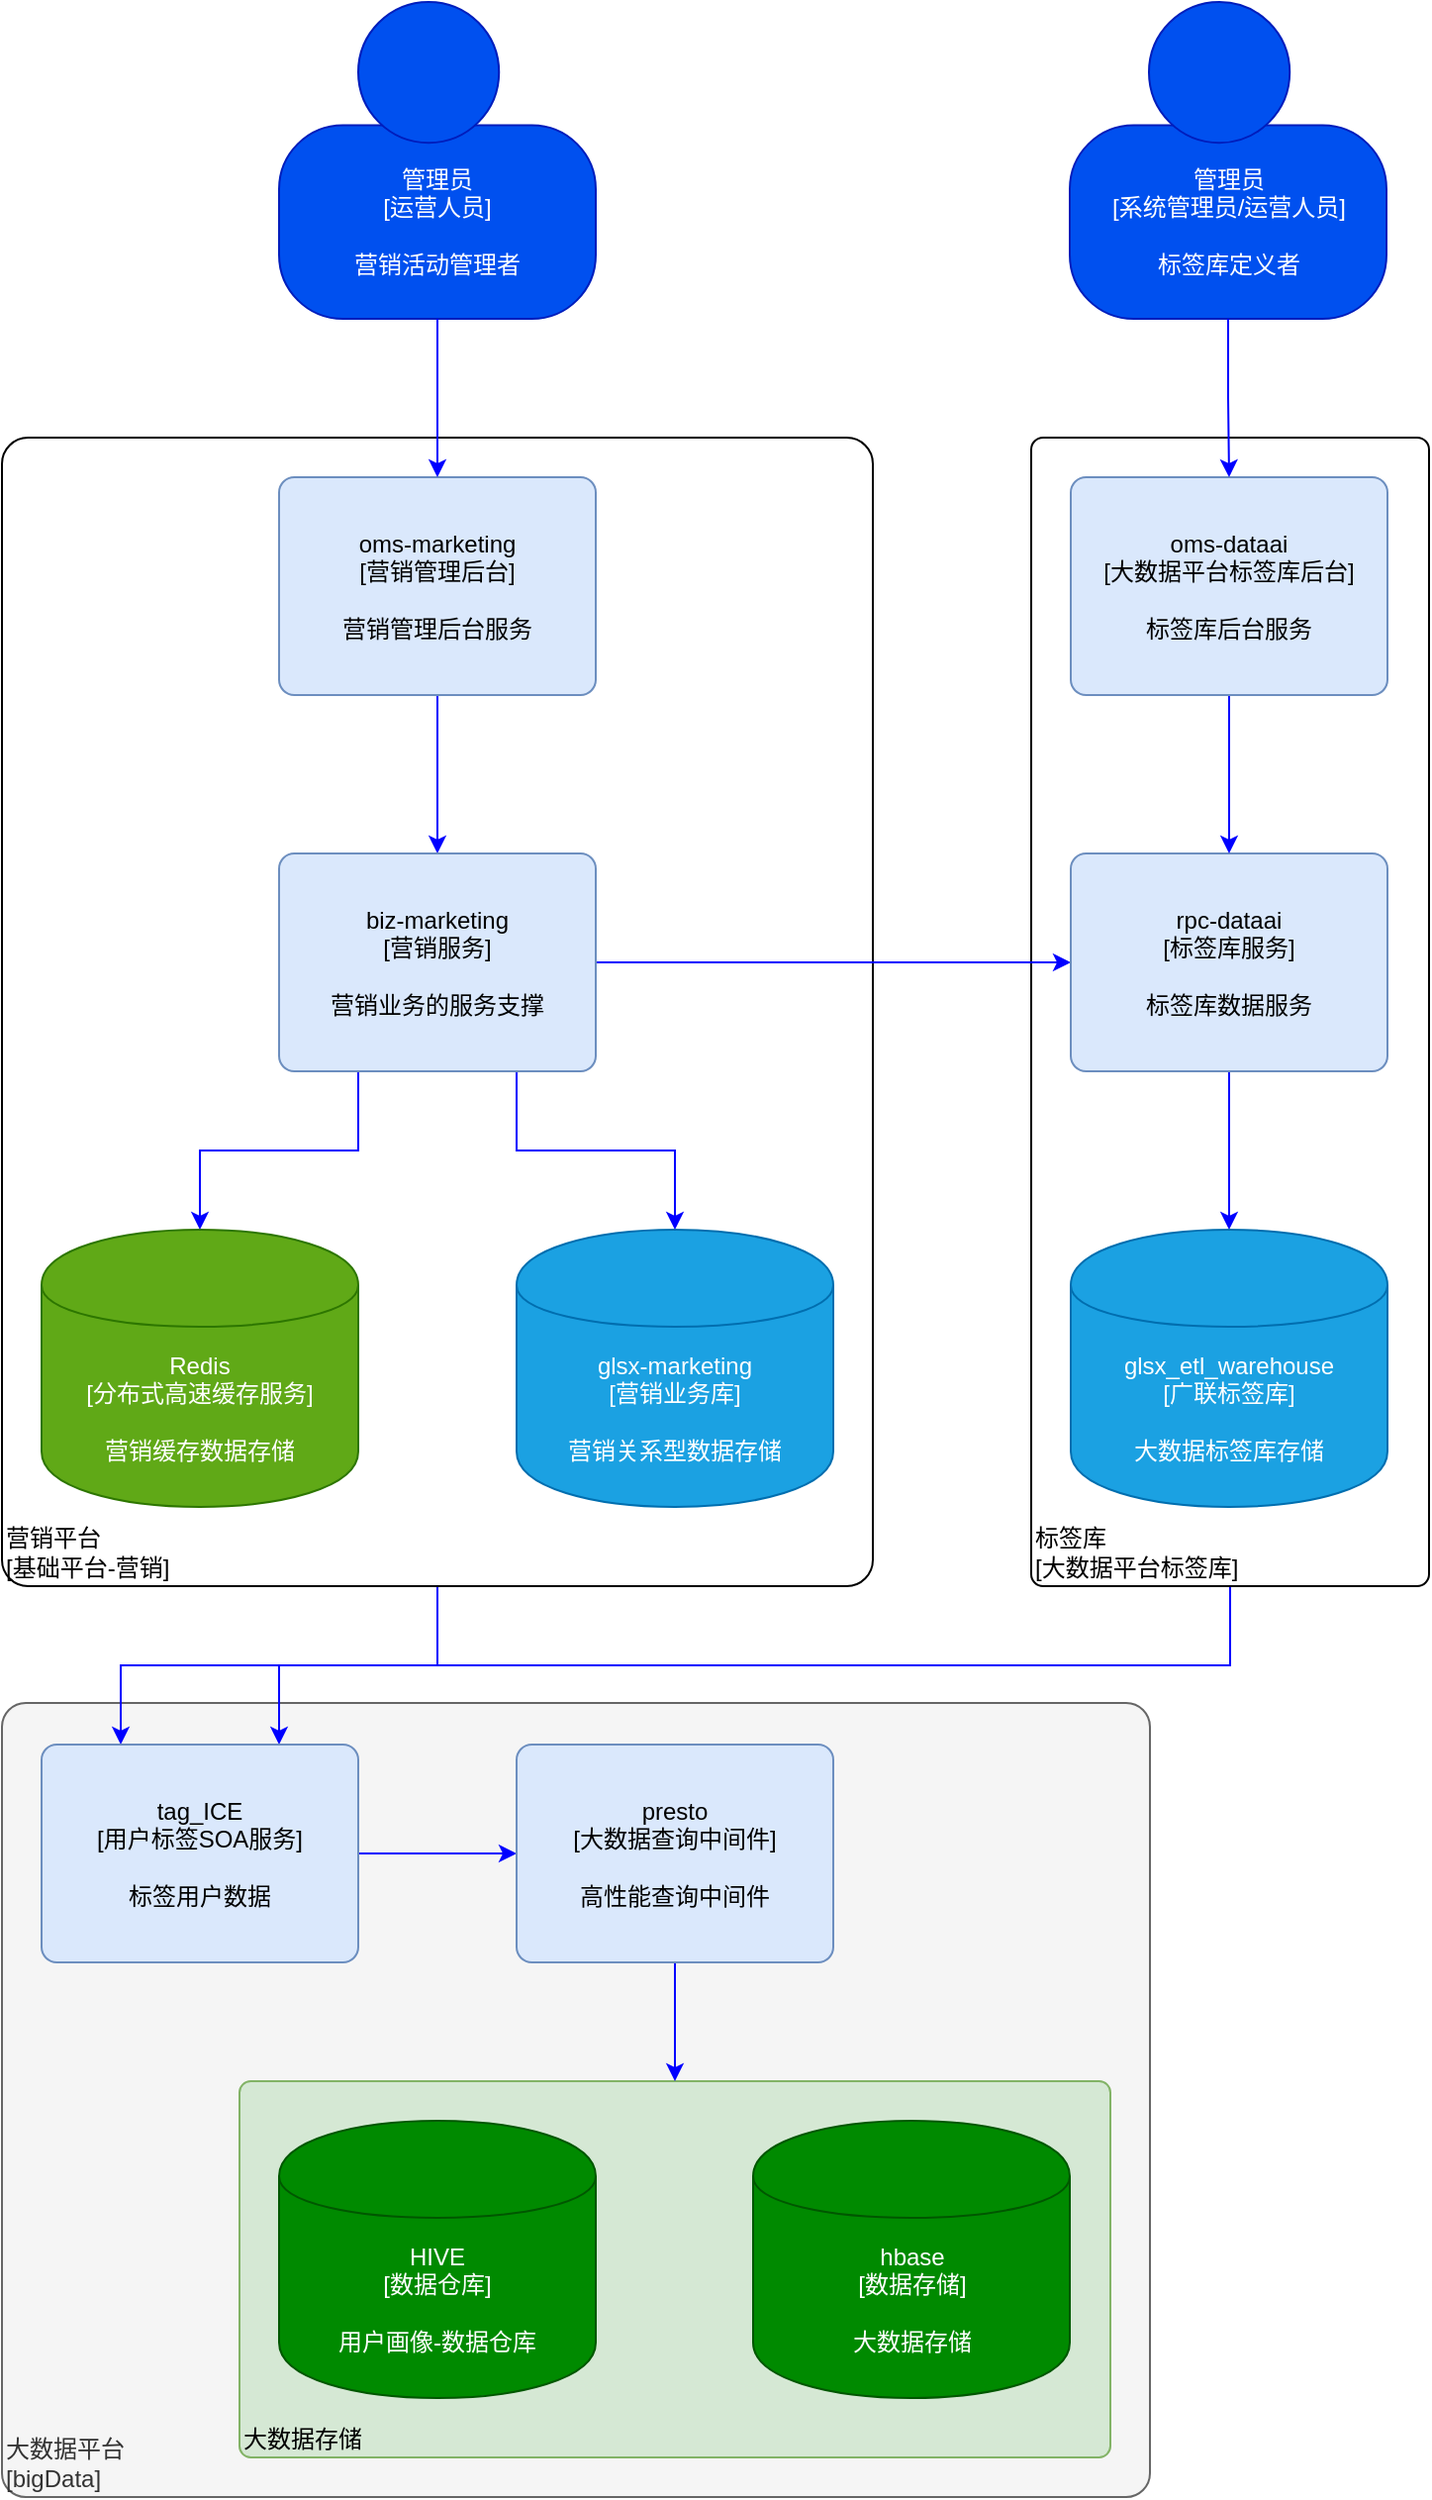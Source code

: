 <mxfile version="12.0.3" type="github" pages="1"><diagram id="3qspS8DfnNWblhDwacxP" name="Page-1"><mxGraphModel dx="942" dy="589" grid="1" gridSize="10" guides="1" tooltips="1" connect="1" arrows="1" fold="1" page="1" pageScale="1" pageWidth="827" pageHeight="1169" math="0" shadow="0"><root><mxCell id="0"/><mxCell id="1" parent="0"/><object label="&lt;div style=&quot;text-align: left&quot;&gt;大数据平台&lt;br&gt;&lt;/div&gt;&lt;div style=&quot;text-align: left&quot;&gt;[bigData]&lt;/div&gt;" placeholders="1" c4Name="hostname" c4Type="DeploymentNode" c4OperationSystem="operationSystem" c4ScalingFactor="scalingFactor" id="EZfFLO7cP2wQsslXUjJA-31"><mxCell style="rounded=1;whiteSpace=wrap;html=1;labelBackgroundColor=none;fillColor=#f5f5f5;fontColor=#333333;align=left;arcSize=3;strokeColor=#666666;verticalAlign=bottom;" vertex="1" parent="1"><mxGeometry x="20" y="939" width="580" height="401" as="geometry"/><C4DeploymentNode as="c4"/></mxCell></object><object label="&lt;div style=&quot;text-align: left&quot;&gt;大数据存储&lt;/div&gt;" placeholders="1" c4Name="name" c4Type="ExecutionEnvironment" c4Application="applicationAndVersion" id="EZfFLO7cP2wQsslXUjJA-30"><mxCell style="rounded=1;whiteSpace=wrap;html=1;labelBackgroundColor=none;fillColor=#d5e8d4;align=left;arcSize=3;strokeColor=#82b366;verticalAlign=bottom;" vertex="1" parent="1"><mxGeometry x="140" y="1130" width="440" height="190" as="geometry"/><C4ExecutionEnvironment as="c4"/></mxCell></object><mxCell id="EZfFLO7cP2wQsslXUjJA-35" style="edgeStyle=orthogonalEdgeStyle;rounded=0;orthogonalLoop=1;jettySize=auto;html=1;exitX=0.5;exitY=1;exitDx=0;exitDy=0;entryX=0.75;entryY=0;entryDx=0;entryDy=0;strokeColor=#0000FF;" edge="1" parent="1" source="EZfFLO7cP2wQsslXUjJA-20" target="EZfFLO7cP2wQsslXUjJA-25"><mxGeometry relative="1" as="geometry"/></mxCell><object label="&lt;div style=&quot;text-align: left&quot;&gt;标签库&lt;/div&gt;&lt;div style=&quot;text-align: left&quot;&gt;[大数据平台标签库]&lt;/div&gt;" placeholders="1" c4Name="name" c4Type="ExecutionEnvironment" c4Application="applicationAndVersion" id="EZfFLO7cP2wQsslXUjJA-20"><mxCell style="rounded=1;whiteSpace=wrap;html=1;labelBackgroundColor=none;fillColor=#ffffff;fontColor=#000000;align=left;arcSize=3;strokeColor=#000000;verticalAlign=bottom;" vertex="1" parent="1"><mxGeometry x="540" y="300" width="201" height="580" as="geometry"/><C4ExecutionEnvironment as="c4"/></mxCell></object><mxCell id="EZfFLO7cP2wQsslXUjJA-36" style="edgeStyle=orthogonalEdgeStyle;rounded=0;orthogonalLoop=1;jettySize=auto;html=1;exitX=0.5;exitY=1;exitDx=0;exitDy=0;entryX=0.25;entryY=0;entryDx=0;entryDy=0;strokeColor=#0000FF;" edge="1" parent="1" source="EZfFLO7cP2wQsslXUjJA-19" target="EZfFLO7cP2wQsslXUjJA-25"><mxGeometry relative="1" as="geometry"/></mxCell><object label="&lt;div style=&quot;text-align: left&quot;&gt;营销平台&lt;br&gt;&lt;/div&gt;&lt;div style=&quot;text-align: left&quot;&gt;[基础平台-营销]&lt;/div&gt;" placeholders="1" c4Name="name" c4Type="ExecutionEnvironment" c4Application="applicationAndVersion" id="EZfFLO7cP2wQsslXUjJA-19"><mxCell style="rounded=1;whiteSpace=wrap;html=1;labelBackgroundColor=none;fillColor=#ffffff;fontColor=#000000;align=left;arcSize=3;strokeColor=#000000;verticalAlign=bottom;" vertex="1" parent="1"><mxGeometry x="20" y="300" width="440" height="580" as="geometry"/><C4ExecutionEnvironment as="c4"/></mxCell></object><mxCell id="EZfFLO7cP2wQsslXUjJA-1" value="" style="group;rounded=0;labelBackgroundColor=none;fillColor=none;fontColor=#000000;align=center;html=1;" vertex="1" connectable="0" parent="1"><mxGeometry x="160" y="80" width="160" height="160" as="geometry"/><C4Person as="c4"/></mxCell><object label="&lt;div&gt;管理员&lt;/div&gt;&lt;div&gt;[运营人员]&lt;/div&gt;&lt;div&gt;&lt;br&gt;&lt;/div&gt;&lt;div&gt;营销活动管理者&lt;br&gt;&lt;/div&gt;" placeholders="1" c4Name="name" c4Type="body" c4Description="Beschreibung" id="EZfFLO7cP2wQsslXUjJA-2"><mxCell style="rounded=1;whiteSpace=wrap;html=1;labelBackgroundColor=none;fillColor=#0050ef;fontColor=#ffffff;align=center;arcSize=33;strokeColor=#001DBC;" vertex="1" parent="EZfFLO7cP2wQsslXUjJA-1"><mxGeometry y="62.222" width="160" height="97.778" as="geometry"/><C4Person as="c4"/></mxCell></object><mxCell id="EZfFLO7cP2wQsslXUjJA-3" value="" style="ellipse;whiteSpace=wrap;html=1;aspect=fixed;rounded=0;labelBackgroundColor=none;fillColor=#0050ef;fontSize=12;fontColor=#ffffff;align=center;strokeColor=#001DBC;" vertex="1" parent="EZfFLO7cP2wQsslXUjJA-1"><mxGeometry x="40" width="71.111" height="71.111" as="geometry"/><C4Person as="c4"/></mxCell><mxCell id="EZfFLO7cP2wQsslXUjJA-8" style="edgeStyle=orthogonalEdgeStyle;rounded=0;orthogonalLoop=1;jettySize=auto;html=1;exitX=0.5;exitY=1;exitDx=0;exitDy=0;entryX=0.5;entryY=0;entryDx=0;entryDy=0;strokeColor=#0000FF;" edge="1" parent="1" source="EZfFLO7cP2wQsslXUjJA-5" target="EZfFLO7cP2wQsslXUjJA-7"><mxGeometry relative="1" as="geometry"/></mxCell><object label="oms-marketing&lt;br&gt;&lt;div&gt;[营销管理后台]&lt;/div&gt;&lt;div&gt;&lt;br&gt;&lt;/div&gt;&lt;div&gt;营销管理后台服务&lt;br&gt;&lt;/div&gt;" placeholders="1" c4Name="name" c4Type="SoftwareSystem" c4Description="Beschreibung" id="EZfFLO7cP2wQsslXUjJA-5"><mxCell style="rounded=1;whiteSpace=wrap;html=1;labelBackgroundColor=none;fillColor=#dae8fc;fontColor=#000000;align=center;arcSize=7;strokeColor=#6c8ebf;" vertex="1" parent="1"><mxGeometry x="160" y="320" width="160" height="110" as="geometry"/><C4SoftwareSystem as="c4"/></mxCell></object><mxCell id="EZfFLO7cP2wQsslXUjJA-6" style="edgeStyle=orthogonalEdgeStyle;rounded=0;orthogonalLoop=1;jettySize=auto;html=1;exitX=0.5;exitY=1;exitDx=0;exitDy=0;strokeColor=#0000FF;" edge="1" parent="1" source="EZfFLO7cP2wQsslXUjJA-2" target="EZfFLO7cP2wQsslXUjJA-5"><mxGeometry relative="1" as="geometry"/></mxCell><mxCell id="EZfFLO7cP2wQsslXUjJA-11" style="edgeStyle=orthogonalEdgeStyle;rounded=0;orthogonalLoop=1;jettySize=auto;html=1;exitX=0.25;exitY=1;exitDx=0;exitDy=0;entryX=0.5;entryY=0;entryDx=0;entryDy=0;strokeColor=#0000FF;" edge="1" parent="1" source="EZfFLO7cP2wQsslXUjJA-7" target="EZfFLO7cP2wQsslXUjJA-10"><mxGeometry relative="1" as="geometry"/></mxCell><mxCell id="EZfFLO7cP2wQsslXUjJA-12" style="edgeStyle=orthogonalEdgeStyle;rounded=0;orthogonalLoop=1;jettySize=auto;html=1;exitX=0.75;exitY=1;exitDx=0;exitDy=0;entryX=0.5;entryY=0;entryDx=0;entryDy=0;strokeColor=#0000FF;" edge="1" parent="1" source="EZfFLO7cP2wQsslXUjJA-7" target="EZfFLO7cP2wQsslXUjJA-9"><mxGeometry relative="1" as="geometry"/></mxCell><mxCell id="EZfFLO7cP2wQsslXUjJA-17" style="edgeStyle=orthogonalEdgeStyle;rounded=0;orthogonalLoop=1;jettySize=auto;html=1;exitX=1;exitY=0.5;exitDx=0;exitDy=0;entryX=0;entryY=0.5;entryDx=0;entryDy=0;strokeColor=#0000FF;" edge="1" parent="1" source="EZfFLO7cP2wQsslXUjJA-7" target="EZfFLO7cP2wQsslXUjJA-13"><mxGeometry relative="1" as="geometry"/></mxCell><object label="biz-marketing&lt;div&gt;[营销服务]&lt;/div&gt;&lt;div&gt;&lt;br&gt;&lt;/div&gt;&lt;div&gt;营销业务的服务支撑&lt;br&gt;&lt;/div&gt;" placeholders="1" c4Name="name" c4Type="SoftwareSystem" c4Description="Beschreibung" id="EZfFLO7cP2wQsslXUjJA-7"><mxCell style="rounded=1;whiteSpace=wrap;html=1;labelBackgroundColor=none;fillColor=#dae8fc;fontColor=#000000;align=center;arcSize=7;strokeColor=#6c8ebf;" vertex="1" parent="1"><mxGeometry x="160" y="510" width="160" height="110" as="geometry"/><C4SoftwareSystem as="c4"/></mxCell></object><object label="&lt;span&gt;&lt;/span&gt;&lt;div&gt;glsx-marketing&lt;/div&gt;&lt;div&gt;[营销业务库]&lt;/div&gt;&lt;div&gt;&lt;br&gt;&lt;/div&gt;&lt;div&gt;营销关系型数据存储&lt;br&gt;&lt;/div&gt;" placeholders="1" c4Type="Database" c4Technology="technology" c4Description="Beschreibung" id="EZfFLO7cP2wQsslXUjJA-9"><mxCell style="shape=cylinder;whiteSpace=wrap;html=1;boundedLbl=1;rounded=0;labelBackgroundColor=none;fillColor=#1ba1e2;fontSize=12;fontColor=#ffffff;align=center;strokeColor=#006EAF;" vertex="1" parent="1"><mxGeometry x="280" y="700" width="160" height="140" as="geometry"/><C4Database as="c4"/></mxCell></object><object label="&lt;span&gt;Redis&lt;br&gt;&lt;/span&gt;&lt;div&gt;[分布式高速缓存服务]&lt;/div&gt;&lt;div&gt;&lt;br&gt;&lt;/div&gt;&lt;div&gt;营销缓存数据存储&lt;br&gt;&lt;/div&gt;" placeholders="1" c4Type="Database" c4Technology="technology" c4Description="Beschreibung" id="EZfFLO7cP2wQsslXUjJA-10"><mxCell style="shape=cylinder;whiteSpace=wrap;html=1;boundedLbl=1;rounded=0;labelBackgroundColor=none;fillColor=#60a917;fontSize=12;fontColor=#ffffff;align=center;strokeColor=#2D7600;" vertex="1" parent="1"><mxGeometry x="40" y="700" width="160" height="140" as="geometry"/><C4Database as="c4"/></mxCell></object><mxCell id="EZfFLO7cP2wQsslXUjJA-15" style="edgeStyle=orthogonalEdgeStyle;rounded=0;orthogonalLoop=1;jettySize=auto;html=1;exitX=0.5;exitY=1;exitDx=0;exitDy=0;strokeColor=#0000FF;" edge="1" parent="1" source="EZfFLO7cP2wQsslXUjJA-13" target="EZfFLO7cP2wQsslXUjJA-14"><mxGeometry relative="1" as="geometry"/></mxCell><object label="rpc-dataai&lt;div&gt;[标签库服务]&lt;/div&gt;&lt;div&gt;&lt;br&gt;&lt;/div&gt;&lt;div&gt;标签库数据服务&lt;br&gt;&lt;/div&gt;" placeholders="1" c4Name="name" c4Type="SoftwareSystem" c4Description="Beschreibung" id="EZfFLO7cP2wQsslXUjJA-13"><mxCell style="rounded=1;whiteSpace=wrap;html=1;labelBackgroundColor=none;fillColor=#dae8fc;fontColor=#000000;align=center;arcSize=7;strokeColor=#6c8ebf;" vertex="1" parent="1"><mxGeometry x="560" y="510" width="160" height="110" as="geometry"/><C4SoftwareSystem as="c4"/></mxCell></object><object label="&lt;span&gt;glsx_etl_warehouse&lt;/span&gt;&lt;div&gt;[广联标签库]&lt;/div&gt;&lt;div&gt;&lt;br&gt;&lt;/div&gt;&lt;div&gt;大数据标签库存储&lt;br&gt;&lt;/div&gt;" placeholders="1" c4Type="Database" c4Technology="technology" c4Description="Beschreibung" id="EZfFLO7cP2wQsslXUjJA-14"><mxCell style="shape=cylinder;whiteSpace=wrap;html=1;boundedLbl=1;rounded=0;labelBackgroundColor=none;fillColor=#1ba1e2;fontSize=12;fontColor=#ffffff;align=center;strokeColor=#006EAF;" vertex="1" parent="1"><mxGeometry x="560" y="700" width="160" height="140" as="geometry"/><C4Database as="c4"/></mxCell></object><mxCell id="EZfFLO7cP2wQsslXUjJA-18" style="edgeStyle=orthogonalEdgeStyle;rounded=0;orthogonalLoop=1;jettySize=auto;html=1;exitX=0.5;exitY=1;exitDx=0;exitDy=0;strokeColor=#0000FF;" edge="1" parent="1" source="EZfFLO7cP2wQsslXUjJA-16" target="EZfFLO7cP2wQsslXUjJA-13"><mxGeometry relative="1" as="geometry"/></mxCell><object label="oms-dataai&lt;div&gt;[大数据平台标签库后台]&lt;/div&gt;&lt;div&gt;&lt;br&gt;&lt;/div&gt;&lt;div&gt;标签库后台服务&lt;br&gt;&lt;/div&gt;" placeholders="1" c4Name="name" c4Type="SoftwareSystem" c4Description="Beschreibung" id="EZfFLO7cP2wQsslXUjJA-16"><mxCell style="rounded=1;whiteSpace=wrap;html=1;labelBackgroundColor=none;fillColor=#dae8fc;fontColor=#000000;align=center;arcSize=7;strokeColor=#6c8ebf;" vertex="1" parent="1"><mxGeometry x="560" y="320" width="160" height="110" as="geometry"/><C4SoftwareSystem as="c4"/></mxCell></object><mxCell id="EZfFLO7cP2wQsslXUjJA-21" value="" style="group;rounded=0;labelBackgroundColor=none;fillColor=none;fontColor=#000000;align=center;html=1;" vertex="1" connectable="0" parent="1"><mxGeometry x="559.5" y="80" width="160" height="160" as="geometry"/><C4Person as="c4"/></mxCell><object label="&lt;div&gt;管理员&lt;/div&gt;&lt;div&gt;[系统管理员/运营人员]&lt;/div&gt;&lt;div&gt;&lt;br&gt;&lt;/div&gt;&lt;div&gt;标签库定义者&lt;br&gt;&lt;/div&gt;" placeholders="1" c4Name="name" c4Type="body" c4Description="Beschreibung" id="EZfFLO7cP2wQsslXUjJA-22"><mxCell style="rounded=1;whiteSpace=wrap;html=1;labelBackgroundColor=none;fillColor=#0050ef;fontColor=#ffffff;align=center;arcSize=33;strokeColor=#001DBC;" vertex="1" parent="EZfFLO7cP2wQsslXUjJA-21"><mxGeometry y="62.222" width="160" height="97.778" as="geometry"/><C4Person as="c4"/></mxCell></object><mxCell id="EZfFLO7cP2wQsslXUjJA-23" value="" style="ellipse;whiteSpace=wrap;html=1;aspect=fixed;rounded=0;labelBackgroundColor=none;fillColor=#0050ef;fontSize=12;fontColor=#ffffff;align=center;strokeColor=#001DBC;" vertex="1" parent="EZfFLO7cP2wQsslXUjJA-21"><mxGeometry x="40" width="71.111" height="71.111" as="geometry"/><C4Person as="c4"/></mxCell><mxCell id="EZfFLO7cP2wQsslXUjJA-24" style="edgeStyle=orthogonalEdgeStyle;rounded=0;orthogonalLoop=1;jettySize=auto;html=1;exitX=0.5;exitY=1;exitDx=0;exitDy=0;strokeColor=#0000FF;" edge="1" parent="1" source="EZfFLO7cP2wQsslXUjJA-22" target="EZfFLO7cP2wQsslXUjJA-16"><mxGeometry relative="1" as="geometry"/></mxCell><mxCell id="EZfFLO7cP2wQsslXUjJA-33" style="edgeStyle=orthogonalEdgeStyle;rounded=0;orthogonalLoop=1;jettySize=auto;html=1;exitX=1;exitY=0.5;exitDx=0;exitDy=0;entryX=0;entryY=0.5;entryDx=0;entryDy=0;strokeColor=#0000FF;" edge="1" parent="1" source="EZfFLO7cP2wQsslXUjJA-25" target="EZfFLO7cP2wQsslXUjJA-27"><mxGeometry relative="1" as="geometry"/></mxCell><object label="tag_ICE&lt;br&gt;&lt;div&gt;[用户标签SOA服务]&lt;/div&gt;&lt;div&gt;&lt;br&gt;&lt;/div&gt;&lt;div&gt;标签用户数据&lt;br&gt;&lt;/div&gt;" placeholders="1" c4Name="name" c4Type="SoftwareSystem" c4Description="Beschreibung" id="EZfFLO7cP2wQsslXUjJA-25"><mxCell style="rounded=1;whiteSpace=wrap;html=1;labelBackgroundColor=none;fillColor=#dae8fc;fontColor=#000000;align=center;arcSize=7;strokeColor=#6c8ebf;" vertex="1" parent="1"><mxGeometry x="40" y="960" width="160" height="110" as="geometry"/><C4SoftwareSystem as="c4"/></mxCell></object><mxCell id="EZfFLO7cP2wQsslXUjJA-32" style="edgeStyle=orthogonalEdgeStyle;rounded=0;orthogonalLoop=1;jettySize=auto;html=1;exitX=0.5;exitY=1;exitDx=0;exitDy=0;strokeColor=#0000FF;" edge="1" parent="1" source="EZfFLO7cP2wQsslXUjJA-27" target="EZfFLO7cP2wQsslXUjJA-30"><mxGeometry relative="1" as="geometry"/></mxCell><object label="&lt;span&gt;presto&lt;/span&gt;&lt;div&gt;[大数据查询中间件&lt;span&gt;&lt;/span&gt;&lt;span&gt;]&lt;/span&gt;&lt;/div&gt;&lt;div&gt;&lt;br&gt;&lt;/div&gt;&lt;div&gt;高性能查询中间件&lt;br&gt;&lt;/div&gt;" placeholders="1" c4Name="name" c4Type="Component" c4Technology="technology" c4Description="Beschreibung" id="EZfFLO7cP2wQsslXUjJA-27"><mxCell style="rounded=1;whiteSpace=wrap;html=1;labelBackgroundColor=none;fillColor=#dae8fc;fontColor=#000000;align=center;arcSize=7;strokeColor=#6c8ebf;" vertex="1" parent="1"><mxGeometry x="280" y="960" width="160" height="110" as="geometry"/><C4Component as="c4"/></mxCell></object><object label="&lt;span&gt;HIVE&lt;/span&gt;&lt;div&gt;[数据仓库]&lt;/div&gt;&lt;div&gt;&lt;br&gt;&lt;/div&gt;&lt;div&gt;用户画像-数据仓库&lt;br&gt;&lt;/div&gt;" placeholders="1" c4Type="Database" c4Technology="technology" c4Description="Beschreibung" id="EZfFLO7cP2wQsslXUjJA-28"><mxCell style="shape=cylinder;whiteSpace=wrap;html=1;boundedLbl=1;rounded=0;labelBackgroundColor=none;fillColor=#008a00;fontSize=12;fontColor=#ffffff;align=center;strokeColor=#005700;" vertex="1" parent="1"><mxGeometry x="160" y="1150" width="160" height="140" as="geometry"/><C4Database as="c4"/></mxCell></object><object label="&lt;span&gt;hbase&lt;/span&gt;&lt;div&gt;[数据存储]&lt;/div&gt;&lt;div&gt;&lt;br&gt;&lt;/div&gt;&lt;div&gt;大数据存储&lt;/div&gt;" placeholders="1" c4Type="Database" c4Technology="technology" c4Description="Beschreibung" id="EZfFLO7cP2wQsslXUjJA-29"><mxCell style="shape=cylinder;whiteSpace=wrap;html=1;boundedLbl=1;rounded=0;labelBackgroundColor=none;fillColor=#008a00;fontSize=12;fontColor=#ffffff;align=center;strokeColor=#005700;" vertex="1" parent="1"><mxGeometry x="399.5" y="1150" width="160" height="140" as="geometry"/><C4Database as="c4"/></mxCell></object></root></mxGraphModel></diagram></mxfile>